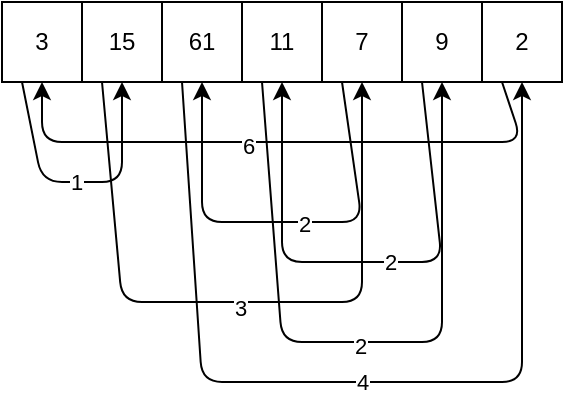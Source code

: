 <mxfile>
    <diagram id="ri0XOa9a1FYvauG0mSha" name="Page-1">
        <mxGraphModel dx="775" dy="348" grid="1" gridSize="10" guides="1" tooltips="1" connect="1" arrows="1" fold="1" page="1" pageScale="1" pageWidth="850" pageHeight="1100" math="0" shadow="0">
            <root>
                <mxCell id="0"/>
                <mxCell id="1" parent="0"/>
                <mxCell id="9" value="3" style="group" parent="1" vertex="1" connectable="0">
                    <mxGeometry x="20" y="30" width="240" height="60" as="geometry"/>
                </mxCell>
                <mxCell id="2" value="15" style="whiteSpace=wrap;html=1;aspect=fixed;" parent="9" vertex="1">
                    <mxGeometry x="40" width="40" height="40" as="geometry"/>
                </mxCell>
                <mxCell id="3" value="3" style="whiteSpace=wrap;html=1;aspect=fixed;" parent="9" vertex="1">
                    <mxGeometry width="40" height="40" as="geometry"/>
                </mxCell>
                <mxCell id="4" value="61" style="whiteSpace=wrap;html=1;aspect=fixed;" parent="9" vertex="1">
                    <mxGeometry x="80" width="40" height="40" as="geometry"/>
                </mxCell>
                <mxCell id="6" value="11" style="whiteSpace=wrap;html=1;aspect=fixed;" parent="9" vertex="1">
                    <mxGeometry x="120" width="40" height="40" as="geometry"/>
                </mxCell>
                <mxCell id="7" value="7" style="whiteSpace=wrap;html=1;aspect=fixed;" parent="9" vertex="1">
                    <mxGeometry x="160" width="40" height="40" as="geometry"/>
                </mxCell>
                <mxCell id="8" value="9" style="whiteSpace=wrap;html=1;aspect=fixed;" parent="9" vertex="1">
                    <mxGeometry x="200" width="40" height="40" as="geometry"/>
                </mxCell>
                <mxCell id="52" value="" style="endArrow=classic;html=1;exitX=0.25;exitY=1;exitDx=0;exitDy=0;entryX=0.5;entryY=1;entryDx=0;entryDy=0;" parent="9" source="3" target="2" edge="1">
                    <mxGeometry relative="1" as="geometry">
                        <mxPoint x="270" y="50" as="sourcePoint"/>
                        <mxPoint x="30" y="50" as="targetPoint"/>
                        <Array as="points">
                            <mxPoint x="20" y="90"/>
                            <mxPoint x="60" y="90"/>
                        </Array>
                    </mxGeometry>
                </mxCell>
                <mxCell id="57" value="1" style="edgeLabel;html=1;align=center;verticalAlign=middle;resizable=0;points=[];" parent="52" vertex="1" connectable="0">
                    <mxGeometry x="-0.033" relative="1" as="geometry">
                        <mxPoint as="offset"/>
                    </mxGeometry>
                </mxCell>
                <mxCell id="55" value="" style="endArrow=classic;html=1;exitX=0.25;exitY=1;exitDx=0;exitDy=0;entryX=0.5;entryY=1;entryDx=0;entryDy=0;exitPerimeter=0;" parent="9" source="7" target="4" edge="1">
                    <mxGeometry relative="1" as="geometry">
                        <mxPoint x="280" y="60" as="sourcePoint"/>
                        <mxPoint x="40" y="60" as="targetPoint"/>
                        <Array as="points">
                            <mxPoint x="180" y="110"/>
                            <mxPoint x="100" y="110"/>
                        </Array>
                    </mxGeometry>
                </mxCell>
                <mxCell id="72" value="2" style="edgeLabel;html=1;align=center;verticalAlign=middle;resizable=0;points=[];" parent="55" vertex="1" connectable="0">
                    <mxGeometry x="-0.097" y="1" relative="1" as="geometry">
                        <mxPoint as="offset"/>
                    </mxGeometry>
                </mxCell>
                <mxCell id="60" value="" style="endArrow=classic;html=1;exitX=0.25;exitY=1;exitDx=0;exitDy=0;entryX=0.5;entryY=1;entryDx=0;entryDy=0;" parent="9" source="8" target="6" edge="1">
                    <mxGeometry relative="1" as="geometry">
                        <mxPoint x="290" y="70" as="sourcePoint"/>
                        <mxPoint x="50" y="70" as="targetPoint"/>
                        <Array as="points">
                            <mxPoint x="220" y="130"/>
                            <mxPoint x="140" y="130"/>
                        </Array>
                    </mxGeometry>
                </mxCell>
                <mxCell id="71" value="2" style="edgeLabel;html=1;align=center;verticalAlign=middle;resizable=0;points=[];" parent="60" vertex="1" connectable="0">
                    <mxGeometry x="-0.102" relative="1" as="geometry">
                        <mxPoint as="offset"/>
                    </mxGeometry>
                </mxCell>
                <mxCell id="63" value="" style="endArrow=classic;html=1;exitX=0.25;exitY=1;exitDx=0;exitDy=0;entryX=0.5;entryY=1;entryDx=0;entryDy=0;" parent="9" source="2" target="7" edge="1">
                    <mxGeometry relative="1" as="geometry">
                        <mxPoint x="300" y="80" as="sourcePoint"/>
                        <mxPoint x="60" y="80" as="targetPoint"/>
                        <Array as="points">
                            <mxPoint x="60" y="150"/>
                            <mxPoint x="180" y="150"/>
                        </Array>
                    </mxGeometry>
                </mxCell>
                <mxCell id="65" value="3" style="edgeLabel;html=1;align=center;verticalAlign=middle;resizable=0;points=[];" parent="63" vertex="1" connectable="0">
                    <mxGeometry x="-0.007" y="-3" relative="1" as="geometry">
                        <mxPoint as="offset"/>
                    </mxGeometry>
                </mxCell>
                <mxCell id="66" value="" style="endArrow=classic;html=1;exitX=0.25;exitY=1;exitDx=0;exitDy=0;entryX=0.5;entryY=1;entryDx=0;entryDy=0;" parent="9" source="6" target="8" edge="1">
                    <mxGeometry relative="1" as="geometry">
                        <mxPoint x="310" y="90" as="sourcePoint"/>
                        <mxPoint x="70" y="90" as="targetPoint"/>
                        <Array as="points">
                            <mxPoint x="140" y="170"/>
                            <mxPoint x="220" y="170"/>
                        </Array>
                    </mxGeometry>
                </mxCell>
                <mxCell id="68" value="2" style="edgeLabel;html=1;align=center;verticalAlign=middle;resizable=0;points=[];" parent="66" vertex="1" connectable="0">
                    <mxGeometry x="-0.003" y="-2" relative="1" as="geometry">
                        <mxPoint as="offset"/>
                    </mxGeometry>
                </mxCell>
                <mxCell id="42" value="2" style="whiteSpace=wrap;html=1;aspect=fixed;" parent="1" vertex="1">
                    <mxGeometry x="260" y="30" width="40" height="40" as="geometry"/>
                </mxCell>
                <mxCell id="47" value="" style="endArrow=classic;html=1;entryX=0.5;entryY=1;entryDx=0;entryDy=0;" parent="1" target="3" edge="1">
                    <mxGeometry relative="1" as="geometry">
                        <mxPoint x="270" y="70" as="sourcePoint"/>
                        <mxPoint x="100" y="130" as="targetPoint"/>
                        <Array as="points">
                            <mxPoint x="280" y="100"/>
                            <mxPoint x="40" y="100"/>
                        </Array>
                    </mxGeometry>
                </mxCell>
                <mxCell id="58" value="6" style="edgeLabel;html=1;align=center;verticalAlign=middle;resizable=0;points=[];" parent="47" vertex="1" connectable="0">
                    <mxGeometry x="0.116" y="2" relative="1" as="geometry">
                        <mxPoint as="offset"/>
                    </mxGeometry>
                </mxCell>
                <mxCell id="69" value="4" style="endArrow=classic;html=1;exitX=0.25;exitY=1;exitDx=0;exitDy=0;entryX=0.5;entryY=1;entryDx=0;entryDy=0;" parent="1" source="4" target="42" edge="1">
                    <mxGeometry relative="1" as="geometry">
                        <mxPoint x="340" y="130" as="sourcePoint"/>
                        <mxPoint x="100" y="130" as="targetPoint"/>
                        <Array as="points">
                            <mxPoint x="120" y="220"/>
                            <mxPoint x="280" y="220"/>
                        </Array>
                    </mxGeometry>
                </mxCell>
            </root>
        </mxGraphModel>
    </diagram>
</mxfile>